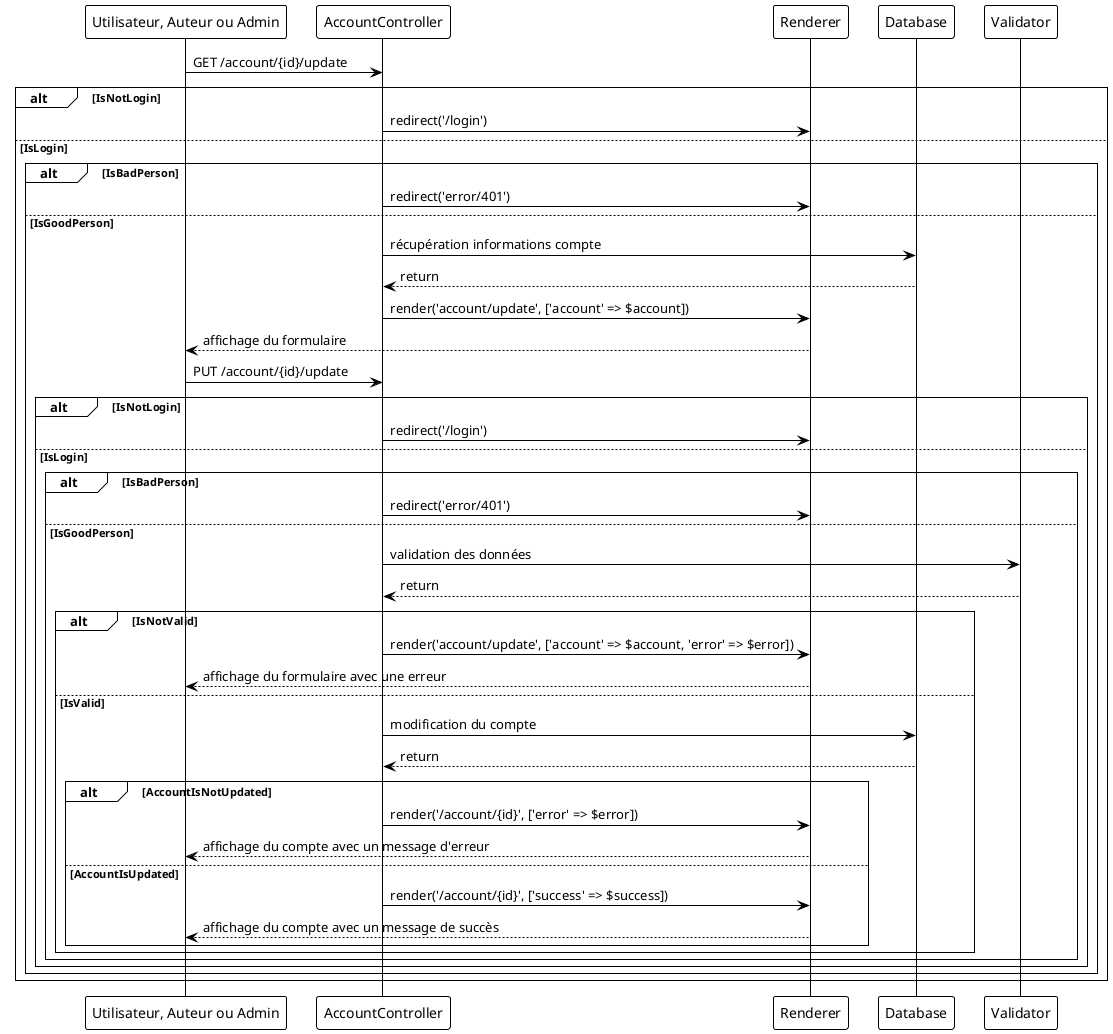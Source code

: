 @startuml

!theme plain

Person as "Utilisateur, Auteur ou Admin" -> AccountController : GET /account/{id}/update

alt IsNotLogin
AccountController -> Renderer : redirect('/login')
else IsLogin
    alt IsBadPerson
        AccountController -> Renderer : redirect('error/401')
    else IsGoodPerson
        AccountController -> Database : récupération informations compte
        Database --> AccountController : return
        AccountController -> Renderer : render('account/update', ['account' => $account])
        Renderer --> Person : affichage du formulaire

        Person -> AccountController : PUT /account/{id}/update
        alt IsNotLogin
        AccountController -> Renderer : redirect('/login')
        else IsLogin
            alt IsBadPerson
                AccountController -> Renderer : redirect('error/401')
            else IsGoodPerson
                AccountController -> Validator : validation des données
                Validator --> AccountController : return
                alt IsNotValid
                    AccountController -> Renderer : render('account/update', ['account' => $account, 'error' => $error])
                    Renderer --> Person : affichage du formulaire avec une erreur
                else IsValid
                    AccountController -> Database : modification du compte
                    Database --> AccountController : return
                    alt AccountIsNotUpdated
                        AccountController -> Renderer : render('/account/{id}', ['error' => $error])
                        Renderer --> Person : affichage du compte avec un message d'erreur
                    else AccountIsUpdated
                        AccountController -> Renderer : render('/account/{id}', ['success' => $success])
                        Renderer --> Person : affichage du compte avec un message de succès
                    end
                end
            end
        end
    end
end
@enduml
